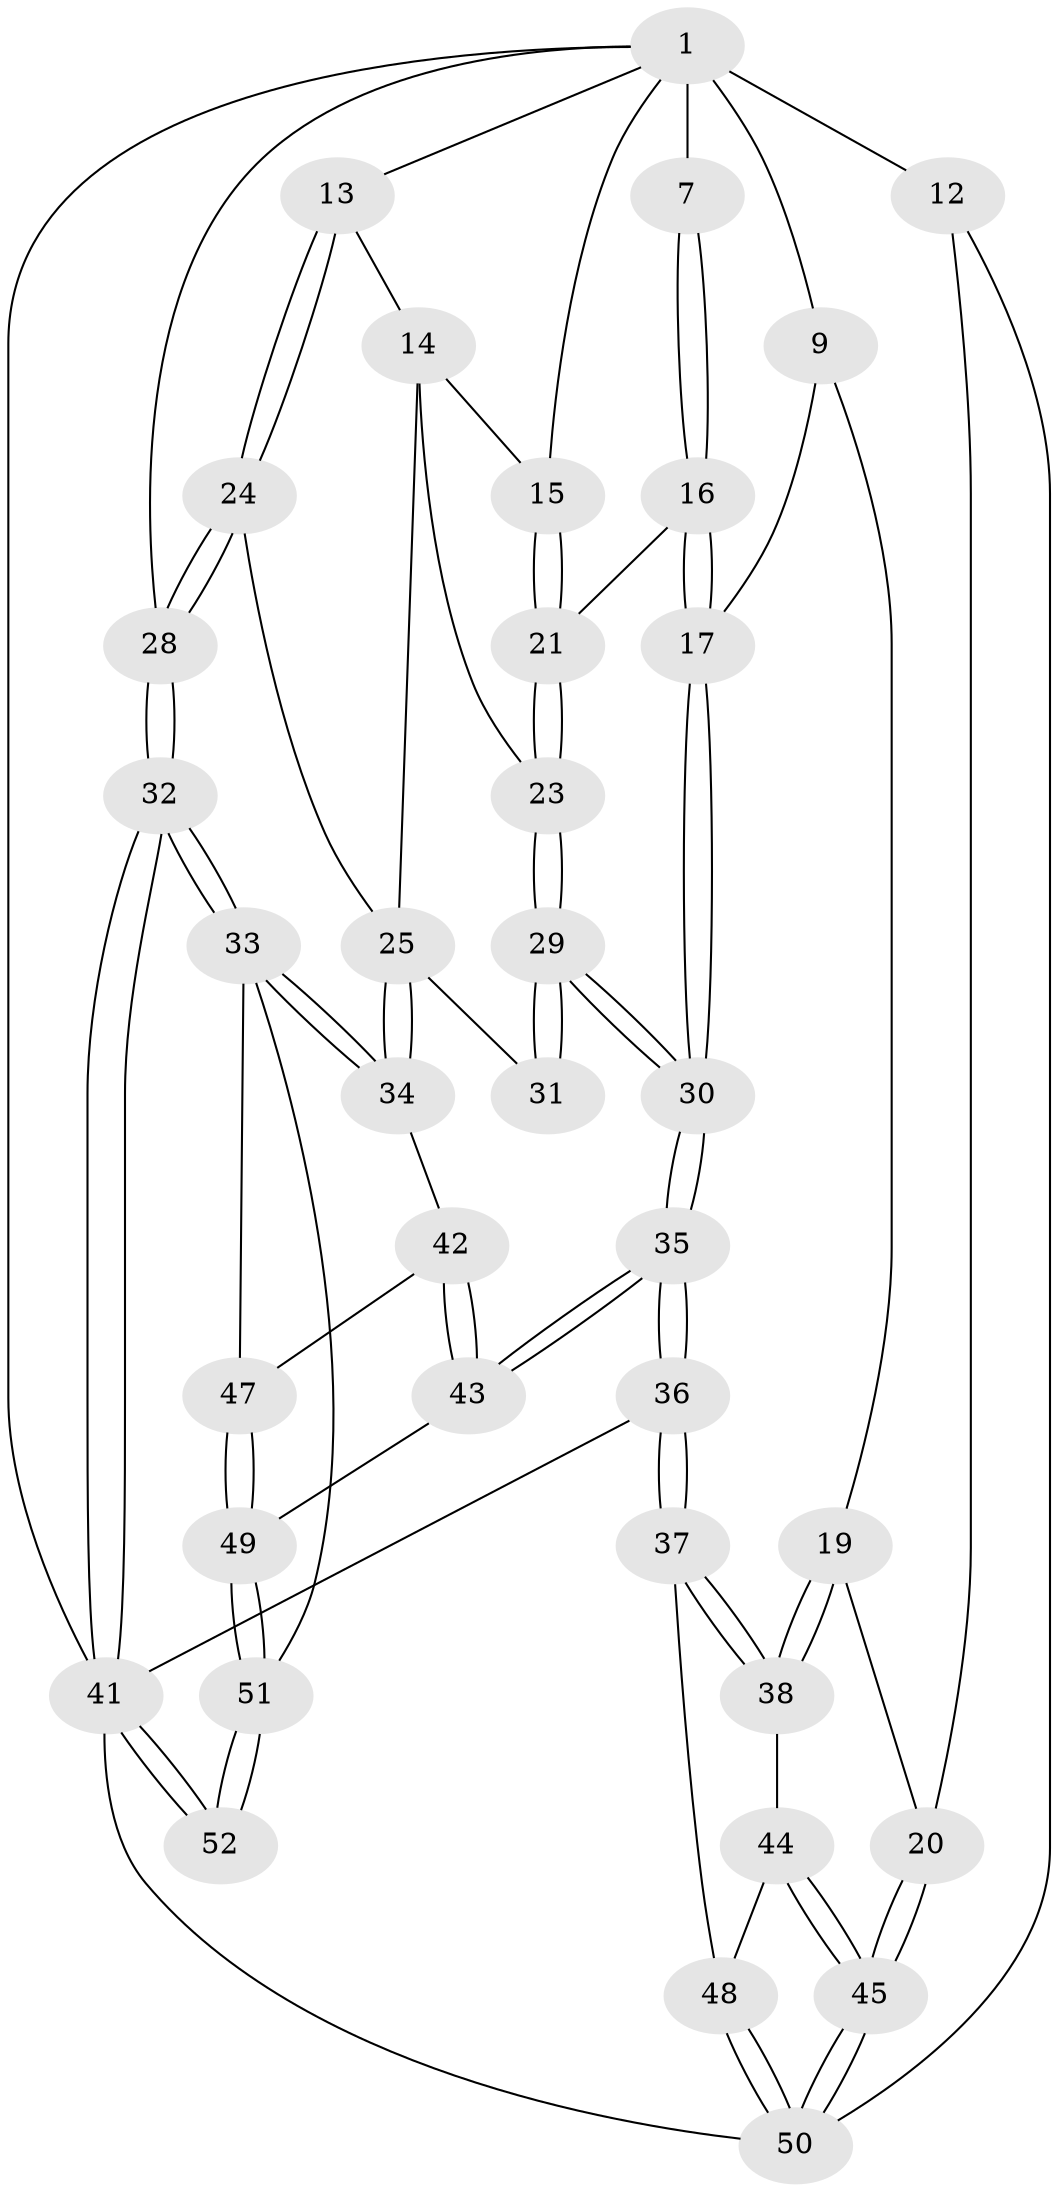 // original degree distribution, {3: 0.03773584905660377, 5: 0.49056603773584906, 4: 0.2641509433962264, 6: 0.20754716981132076}
// Generated by graph-tools (version 1.1) at 2025/21/03/04/25 18:21:34]
// undirected, 37 vertices, 89 edges
graph export_dot {
graph [start="1"]
  node [color=gray90,style=filled];
  1 [pos="+0.39697834254021436+0.05167153193052645",super="+2+4"];
  7 [pos="+0.44199311909254774+0.24921801637061408"];
  9 [pos="+0.24400519624217898+0.16821537418832622",super="+18"];
  12 [pos="+0+0"];
  13 [pos="+0.9317184766924647+0.31097857928909517"];
  14 [pos="+0.7354134080765067+0.2703827415051291",super="+22"];
  15 [pos="+0.6480494634703334+0.13907867688565115"];
  16 [pos="+0.4027772615366718+0.35291895449236066"];
  17 [pos="+0.24003946322193037+0.37675801872578496"];
  19 [pos="+0.028670353265363324+0.39245931794888106"];
  20 [pos="+0+0.3647553793183515"];
  21 [pos="+0.5170065025730178+0.40730147107102077"];
  23 [pos="+0.5415713966381208+0.43738982487811645"];
  24 [pos="+1+0.37679646393567073"];
  25 [pos="+0.974894257248258+0.41072036577523174",super="+26"];
  28 [pos="+1+0.3726615628475409"];
  29 [pos="+0.48328172853473034+0.6698633339257398"];
  30 [pos="+0.4670170366123069+0.6926138436900205"];
  31 [pos="+0.6172286687682175+0.6261053733516111"];
  32 [pos="+1+0.7472453846546058"];
  33 [pos="+1+0.7456658640891598",super="+46"];
  34 [pos="+0.9221133202224586+0.6217068675448918",super="+40"];
  35 [pos="+0.4067605906311269+0.9098237123486361"];
  36 [pos="+0.3951869845938085+0.9239305270935341"];
  37 [pos="+0.3876184137355493+0.9193109741638564"];
  38 [pos="+0.0848519243452497+0.5111858892764063"];
  41 [pos="+1+1",super="+53"];
  42 [pos="+0.7879296647686223+0.6869262089347564"];
  43 [pos="+0.585827557243172+0.8553002617698388"];
  44 [pos="+0.036322963430144066+0.7641640201239546"];
  45 [pos="+0+0.7894774725905395"];
  47 [pos="+0.8349104731921158+0.7370267449431946"];
  48 [pos="+0.15917248951500593+0.8806882184662096"];
  49 [pos="+0.7884015681582037+0.8801644476607439"];
  50 [pos="+0+0.9904800946866947"];
  51 [pos="+0.8719635709969575+0.9416533135562285"];
  52 [pos="+0.9889553720973694+1"];
  1 -- 9 [weight=2];
  1 -- 7 [weight=2];
  1 -- 41;
  1 -- 12 [weight=2];
  1 -- 13;
  1 -- 15;
  1 -- 28;
  7 -- 16;
  7 -- 16;
  9 -- 17;
  9 -- 19;
  12 -- 20;
  12 -- 50;
  13 -- 14;
  13 -- 24;
  13 -- 24;
  14 -- 15;
  14 -- 25;
  14 -- 23;
  15 -- 21;
  15 -- 21;
  16 -- 17;
  16 -- 17;
  16 -- 21;
  17 -- 30;
  17 -- 30;
  19 -- 20;
  19 -- 38;
  19 -- 38;
  20 -- 45;
  20 -- 45;
  21 -- 23;
  21 -- 23;
  23 -- 29;
  23 -- 29;
  24 -- 25;
  24 -- 28;
  24 -- 28;
  25 -- 34 [weight=2];
  25 -- 34;
  25 -- 31 [weight=2];
  28 -- 32;
  28 -- 32;
  29 -- 30;
  29 -- 30;
  29 -- 31;
  29 -- 31;
  30 -- 35;
  30 -- 35;
  32 -- 33;
  32 -- 33;
  32 -- 41;
  32 -- 41;
  33 -- 34;
  33 -- 34;
  33 -- 51;
  33 -- 47;
  34 -- 42;
  35 -- 36;
  35 -- 36;
  35 -- 43;
  35 -- 43;
  36 -- 37;
  36 -- 37;
  36 -- 41;
  37 -- 38;
  37 -- 38;
  37 -- 48;
  38 -- 44;
  41 -- 52 [weight=2];
  41 -- 52;
  41 -- 50;
  42 -- 43;
  42 -- 43;
  42 -- 47;
  43 -- 49;
  44 -- 45;
  44 -- 45;
  44 -- 48;
  45 -- 50;
  45 -- 50;
  47 -- 49;
  47 -- 49;
  48 -- 50;
  48 -- 50;
  49 -- 51;
  49 -- 51;
  51 -- 52;
  51 -- 52;
}
